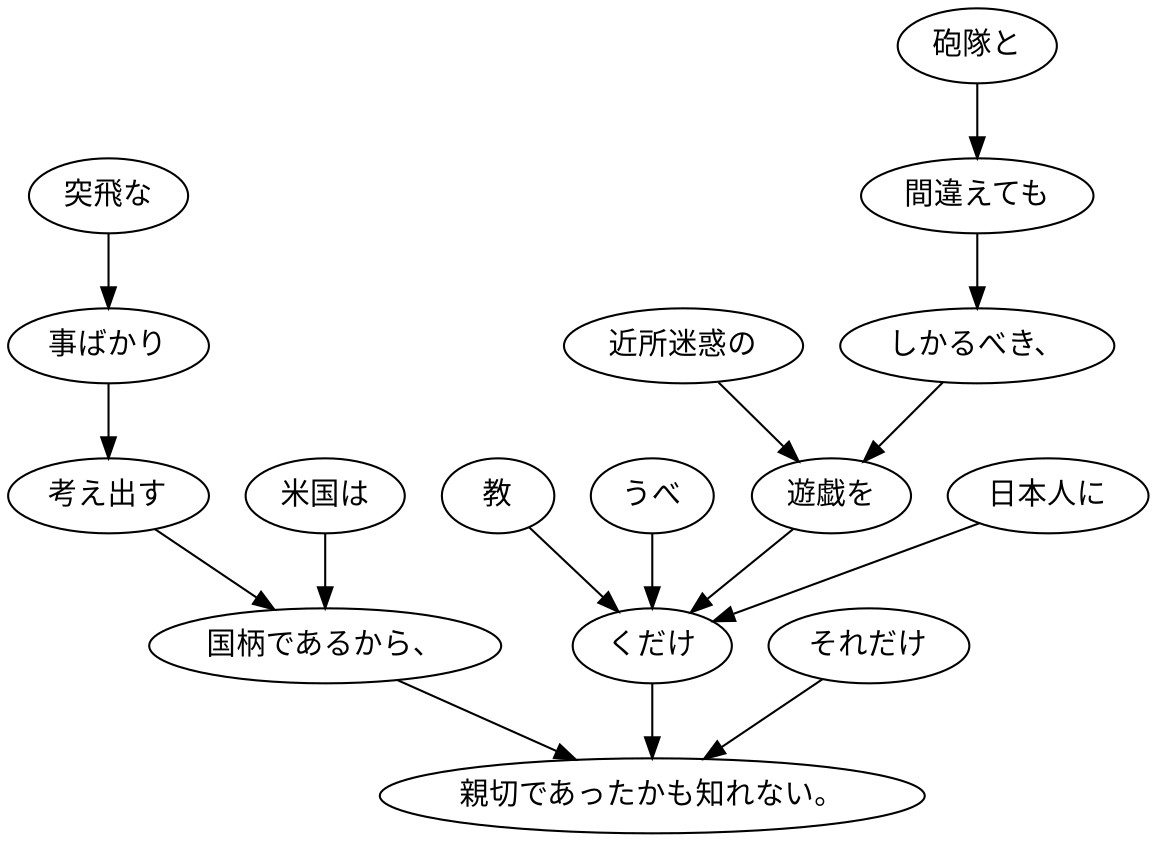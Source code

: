 digraph graph5041 {
	node0 [label="米国は"];
	node1 [label="突飛な"];
	node2 [label="事ばかり"];
	node3 [label="考え出す"];
	node4 [label="国柄であるから、"];
	node5 [label="砲隊と"];
	node6 [label="間違えても"];
	node7 [label="しかるべき、"];
	node8 [label="近所迷惑の"];
	node9 [label="遊戯を"];
	node10 [label="日本人に"];
	node11 [label="教"];
	node12 [label="うべ"];
	node13 [label="くだけ"];
	node14 [label="それだけ"];
	node15 [label="親切であったかも知れない。"];
	node0 -> node4;
	node1 -> node2;
	node2 -> node3;
	node3 -> node4;
	node4 -> node15;
	node5 -> node6;
	node6 -> node7;
	node7 -> node9;
	node8 -> node9;
	node9 -> node13;
	node10 -> node13;
	node11 -> node13;
	node12 -> node13;
	node13 -> node15;
	node14 -> node15;
}
